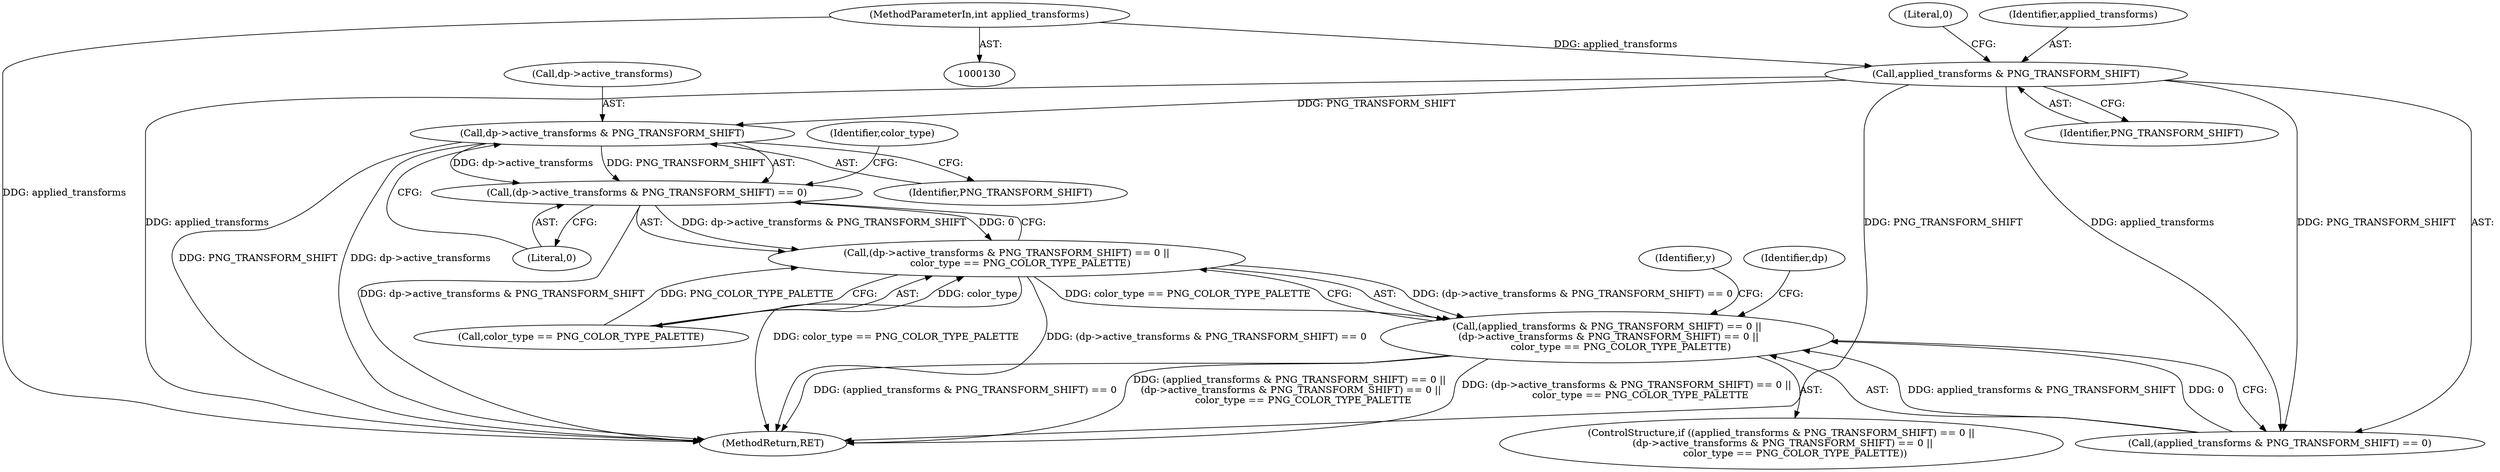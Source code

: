 digraph "0_Android_9d4853418ab2f754c2b63e091c29c5529b8b86ca_21@pointer" {
"1000297" [label="(Call,dp->active_transforms & PNG_TRANSFORM_SHIFT)"];
"1000291" [label="(Call,applied_transforms & PNG_TRANSFORM_SHIFT)"];
"1000132" [label="(MethodParameterIn,int applied_transforms)"];
"1000296" [label="(Call,(dp->active_transforms & PNG_TRANSFORM_SHIFT) == 0)"];
"1000295" [label="(Call,(dp->active_transforms & PNG_TRANSFORM_SHIFT) == 0 ||\n         color_type == PNG_COLOR_TYPE_PALETTE)"];
"1000289" [label="(Call,(applied_transforms & PNG_TRANSFORM_SHIFT) == 0 ||\n (dp->active_transforms & PNG_TRANSFORM_SHIFT) == 0 ||\n         color_type == PNG_COLOR_TYPE_PALETTE)"];
"1000867" [label="(MethodReturn,RET)"];
"1000296" [label="(Call,(dp->active_transforms & PNG_TRANSFORM_SHIFT) == 0)"];
"1000302" [label="(Literal,0)"];
"1000294" [label="(Literal,0)"];
"1000310" [label="(Identifier,y)"];
"1000293" [label="(Identifier,PNG_TRANSFORM_SHIFT)"];
"1000304" [label="(Identifier,color_type)"];
"1000301" [label="(Identifier,PNG_TRANSFORM_SHIFT)"];
"1000298" [label="(Call,dp->active_transforms)"];
"1000303" [label="(Call,color_type == PNG_COLOR_TYPE_PALETTE)"];
"1000288" [label="(ControlStructure,if ((applied_transforms & PNG_TRANSFORM_SHIFT) == 0 ||\n (dp->active_transforms & PNG_TRANSFORM_SHIFT) == 0 ||\n         color_type == PNG_COLOR_TYPE_PALETTE))"];
"1000413" [label="(Identifier,dp)"];
"1000295" [label="(Call,(dp->active_transforms & PNG_TRANSFORM_SHIFT) == 0 ||\n         color_type == PNG_COLOR_TYPE_PALETTE)"];
"1000290" [label="(Call,(applied_transforms & PNG_TRANSFORM_SHIFT) == 0)"];
"1000297" [label="(Call,dp->active_transforms & PNG_TRANSFORM_SHIFT)"];
"1000289" [label="(Call,(applied_transforms & PNG_TRANSFORM_SHIFT) == 0 ||\n (dp->active_transforms & PNG_TRANSFORM_SHIFT) == 0 ||\n         color_type == PNG_COLOR_TYPE_PALETTE)"];
"1000132" [label="(MethodParameterIn,int applied_transforms)"];
"1000292" [label="(Identifier,applied_transforms)"];
"1000291" [label="(Call,applied_transforms & PNG_TRANSFORM_SHIFT)"];
"1000297" -> "1000296"  [label="AST: "];
"1000297" -> "1000301"  [label="CFG: "];
"1000298" -> "1000297"  [label="AST: "];
"1000301" -> "1000297"  [label="AST: "];
"1000302" -> "1000297"  [label="CFG: "];
"1000297" -> "1000867"  [label="DDG: dp->active_transforms"];
"1000297" -> "1000867"  [label="DDG: PNG_TRANSFORM_SHIFT"];
"1000297" -> "1000296"  [label="DDG: dp->active_transforms"];
"1000297" -> "1000296"  [label="DDG: PNG_TRANSFORM_SHIFT"];
"1000291" -> "1000297"  [label="DDG: PNG_TRANSFORM_SHIFT"];
"1000291" -> "1000290"  [label="AST: "];
"1000291" -> "1000293"  [label="CFG: "];
"1000292" -> "1000291"  [label="AST: "];
"1000293" -> "1000291"  [label="AST: "];
"1000294" -> "1000291"  [label="CFG: "];
"1000291" -> "1000867"  [label="DDG: applied_transforms"];
"1000291" -> "1000867"  [label="DDG: PNG_TRANSFORM_SHIFT"];
"1000291" -> "1000290"  [label="DDG: applied_transforms"];
"1000291" -> "1000290"  [label="DDG: PNG_TRANSFORM_SHIFT"];
"1000132" -> "1000291"  [label="DDG: applied_transforms"];
"1000132" -> "1000130"  [label="AST: "];
"1000132" -> "1000867"  [label="DDG: applied_transforms"];
"1000296" -> "1000295"  [label="AST: "];
"1000296" -> "1000302"  [label="CFG: "];
"1000302" -> "1000296"  [label="AST: "];
"1000304" -> "1000296"  [label="CFG: "];
"1000295" -> "1000296"  [label="CFG: "];
"1000296" -> "1000867"  [label="DDG: dp->active_transforms & PNG_TRANSFORM_SHIFT"];
"1000296" -> "1000295"  [label="DDG: dp->active_transforms & PNG_TRANSFORM_SHIFT"];
"1000296" -> "1000295"  [label="DDG: 0"];
"1000295" -> "1000289"  [label="AST: "];
"1000295" -> "1000303"  [label="CFG: "];
"1000303" -> "1000295"  [label="AST: "];
"1000289" -> "1000295"  [label="CFG: "];
"1000295" -> "1000867"  [label="DDG: (dp->active_transforms & PNG_TRANSFORM_SHIFT) == 0"];
"1000295" -> "1000867"  [label="DDG: color_type == PNG_COLOR_TYPE_PALETTE"];
"1000295" -> "1000289"  [label="DDG: (dp->active_transforms & PNG_TRANSFORM_SHIFT) == 0"];
"1000295" -> "1000289"  [label="DDG: color_type == PNG_COLOR_TYPE_PALETTE"];
"1000303" -> "1000295"  [label="DDG: color_type"];
"1000303" -> "1000295"  [label="DDG: PNG_COLOR_TYPE_PALETTE"];
"1000289" -> "1000288"  [label="AST: "];
"1000289" -> "1000290"  [label="CFG: "];
"1000290" -> "1000289"  [label="AST: "];
"1000310" -> "1000289"  [label="CFG: "];
"1000413" -> "1000289"  [label="CFG: "];
"1000289" -> "1000867"  [label="DDG: (applied_transforms & PNG_TRANSFORM_SHIFT) == 0"];
"1000289" -> "1000867"  [label="DDG: (applied_transforms & PNG_TRANSFORM_SHIFT) == 0 ||\n (dp->active_transforms & PNG_TRANSFORM_SHIFT) == 0 ||\n         color_type == PNG_COLOR_TYPE_PALETTE"];
"1000289" -> "1000867"  [label="DDG: (dp->active_transforms & PNG_TRANSFORM_SHIFT) == 0 ||\n         color_type == PNG_COLOR_TYPE_PALETTE"];
"1000290" -> "1000289"  [label="DDG: applied_transforms & PNG_TRANSFORM_SHIFT"];
"1000290" -> "1000289"  [label="DDG: 0"];
}
